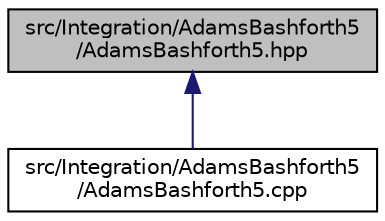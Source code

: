 digraph "src/Integration/AdamsBashforth5/AdamsBashforth5.hpp"
{
 // LATEX_PDF_SIZE
  edge [fontname="Helvetica",fontsize="10",labelfontname="Helvetica",labelfontsize="10"];
  node [fontname="Helvetica",fontsize="10",shape=record];
  Node1 [label="src/Integration/AdamsBashforth5\l/AdamsBashforth5.hpp",height=0.2,width=0.4,color="black", fillcolor="grey75", style="filled", fontcolor="black",tooltip=" "];
  Node1 -> Node2 [dir="back",color="midnightblue",fontsize="10",style="solid",fontname="Helvetica"];
  Node2 [label="src/Integration/AdamsBashforth5\l/AdamsBashforth5.cpp",height=0.2,width=0.4,color="black", fillcolor="white", style="filled",URL="$AdamsBashforth5_8cpp.html",tooltip=" "];
}
